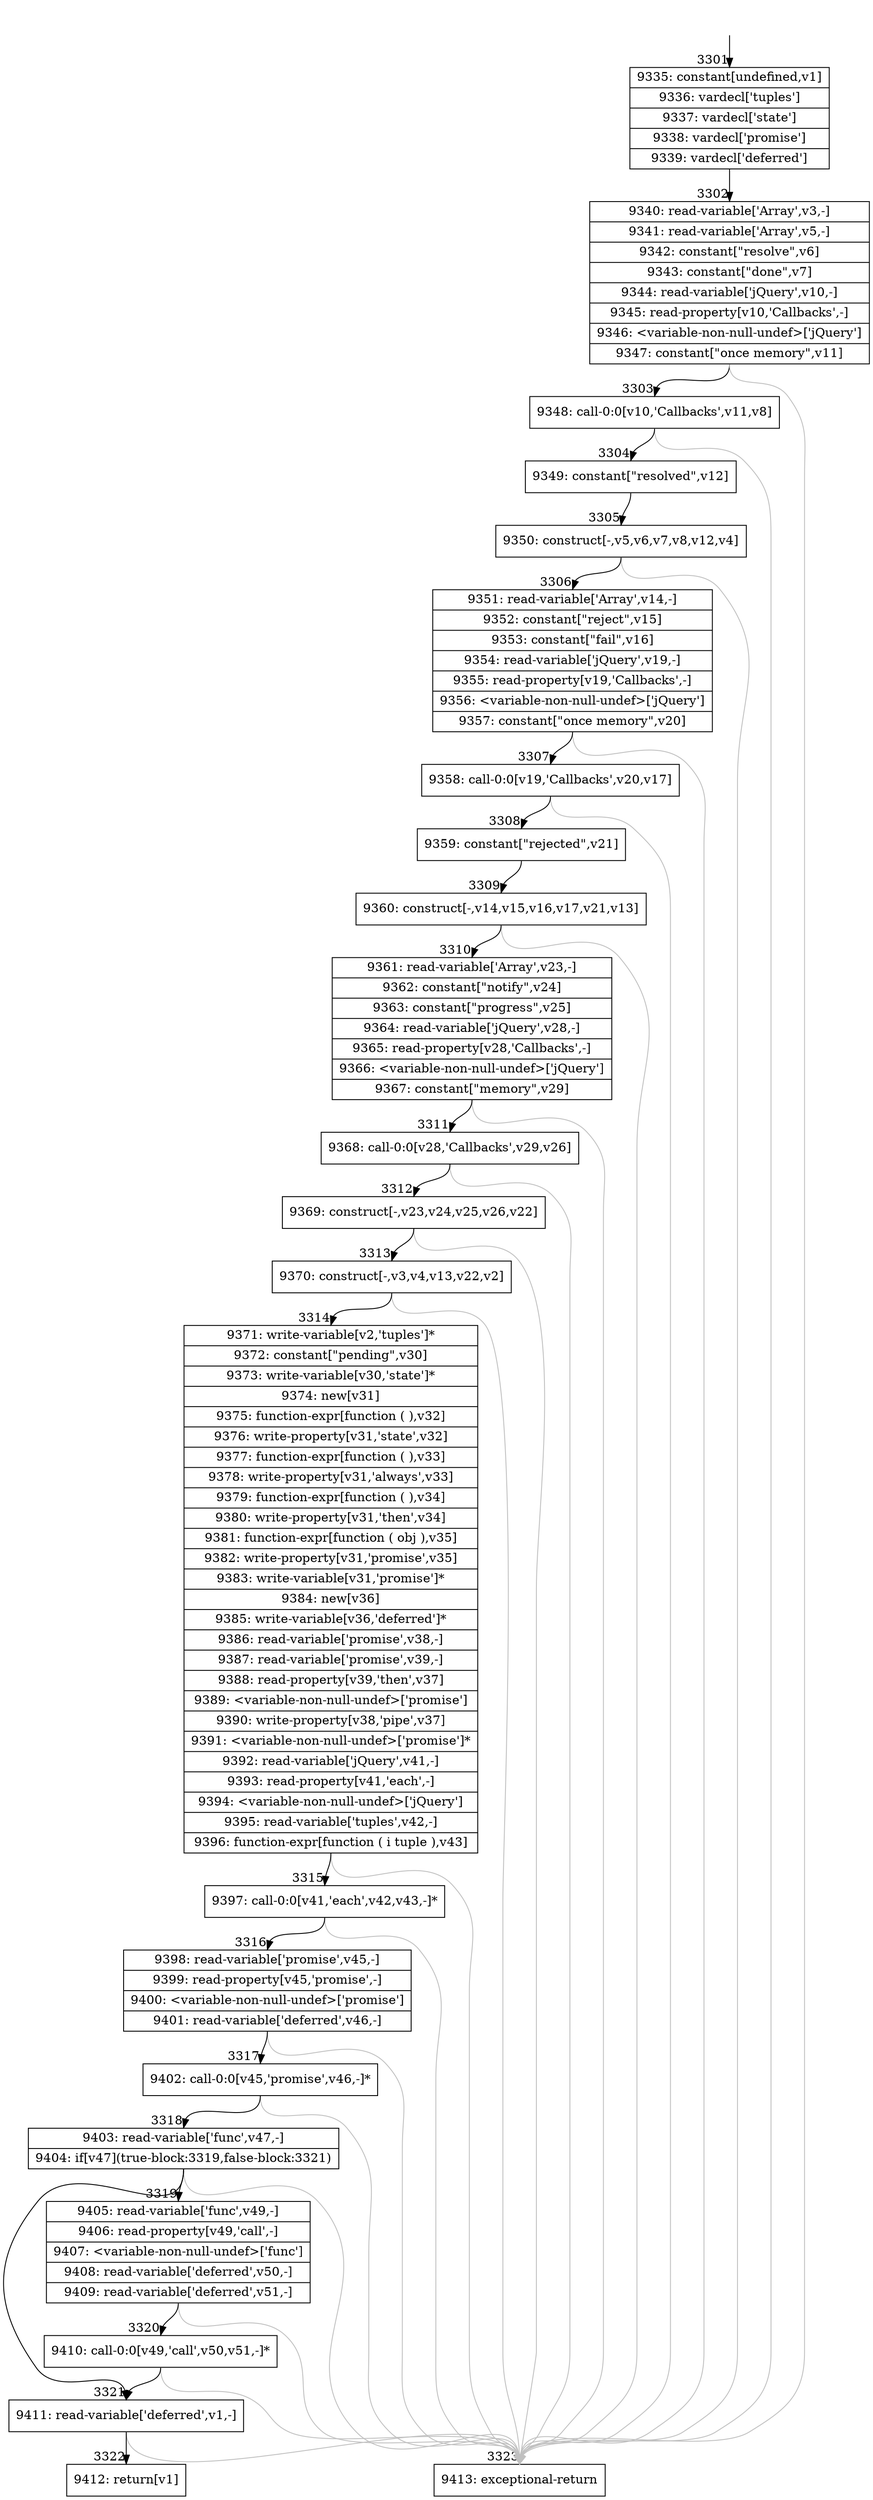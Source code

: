 digraph {
rankdir="TD"
BB_entry217[shape=none,label=""];
BB_entry217 -> BB3301 [tailport=s, headport=n, headlabel="    3301"]
BB3301 [shape=record label="{9335: constant[undefined,v1]|9336: vardecl['tuples']|9337: vardecl['state']|9338: vardecl['promise']|9339: vardecl['deferred']}" ] 
BB3301 -> BB3302 [tailport=s, headport=n, headlabel="      3302"]
BB3302 [shape=record label="{9340: read-variable['Array',v3,-]|9341: read-variable['Array',v5,-]|9342: constant[\"resolve\",v6]|9343: constant[\"done\",v7]|9344: read-variable['jQuery',v10,-]|9345: read-property[v10,'Callbacks',-]|9346: \<variable-non-null-undef\>['jQuery']|9347: constant[\"once memory\",v11]}" ] 
BB3302 -> BB3303 [tailport=s, headport=n, headlabel="      3303"]
BB3302 -> BB3323 [tailport=s, headport=n, color=gray, headlabel="      3323"]
BB3303 [shape=record label="{9348: call-0:0[v10,'Callbacks',v11,v8]}" ] 
BB3303 -> BB3304 [tailport=s, headport=n, headlabel="      3304"]
BB3303 -> BB3323 [tailport=s, headport=n, color=gray]
BB3304 [shape=record label="{9349: constant[\"resolved\",v12]}" ] 
BB3304 -> BB3305 [tailport=s, headport=n, headlabel="      3305"]
BB3305 [shape=record label="{9350: construct[-,v5,v6,v7,v8,v12,v4]}" ] 
BB3305 -> BB3306 [tailport=s, headport=n, headlabel="      3306"]
BB3305 -> BB3323 [tailport=s, headport=n, color=gray]
BB3306 [shape=record label="{9351: read-variable['Array',v14,-]|9352: constant[\"reject\",v15]|9353: constant[\"fail\",v16]|9354: read-variable['jQuery',v19,-]|9355: read-property[v19,'Callbacks',-]|9356: \<variable-non-null-undef\>['jQuery']|9357: constant[\"once memory\",v20]}" ] 
BB3306 -> BB3307 [tailport=s, headport=n, headlabel="      3307"]
BB3306 -> BB3323 [tailport=s, headport=n, color=gray]
BB3307 [shape=record label="{9358: call-0:0[v19,'Callbacks',v20,v17]}" ] 
BB3307 -> BB3308 [tailport=s, headport=n, headlabel="      3308"]
BB3307 -> BB3323 [tailport=s, headport=n, color=gray]
BB3308 [shape=record label="{9359: constant[\"rejected\",v21]}" ] 
BB3308 -> BB3309 [tailport=s, headport=n, headlabel="      3309"]
BB3309 [shape=record label="{9360: construct[-,v14,v15,v16,v17,v21,v13]}" ] 
BB3309 -> BB3310 [tailport=s, headport=n, headlabel="      3310"]
BB3309 -> BB3323 [tailport=s, headport=n, color=gray]
BB3310 [shape=record label="{9361: read-variable['Array',v23,-]|9362: constant[\"notify\",v24]|9363: constant[\"progress\",v25]|9364: read-variable['jQuery',v28,-]|9365: read-property[v28,'Callbacks',-]|9366: \<variable-non-null-undef\>['jQuery']|9367: constant[\"memory\",v29]}" ] 
BB3310 -> BB3311 [tailport=s, headport=n, headlabel="      3311"]
BB3310 -> BB3323 [tailport=s, headport=n, color=gray]
BB3311 [shape=record label="{9368: call-0:0[v28,'Callbacks',v29,v26]}" ] 
BB3311 -> BB3312 [tailport=s, headport=n, headlabel="      3312"]
BB3311 -> BB3323 [tailport=s, headport=n, color=gray]
BB3312 [shape=record label="{9369: construct[-,v23,v24,v25,v26,v22]}" ] 
BB3312 -> BB3313 [tailport=s, headport=n, headlabel="      3313"]
BB3312 -> BB3323 [tailport=s, headport=n, color=gray]
BB3313 [shape=record label="{9370: construct[-,v3,v4,v13,v22,v2]}" ] 
BB3313 -> BB3314 [tailport=s, headport=n, headlabel="      3314"]
BB3313 -> BB3323 [tailport=s, headport=n, color=gray]
BB3314 [shape=record label="{9371: write-variable[v2,'tuples']*|9372: constant[\"pending\",v30]|9373: write-variable[v30,'state']*|9374: new[v31]|9375: function-expr[function ( ),v32]|9376: write-property[v31,'state',v32]|9377: function-expr[function ( ),v33]|9378: write-property[v31,'always',v33]|9379: function-expr[function ( ),v34]|9380: write-property[v31,'then',v34]|9381: function-expr[function ( obj ),v35]|9382: write-property[v31,'promise',v35]|9383: write-variable[v31,'promise']*|9384: new[v36]|9385: write-variable[v36,'deferred']*|9386: read-variable['promise',v38,-]|9387: read-variable['promise',v39,-]|9388: read-property[v39,'then',v37]|9389: \<variable-non-null-undef\>['promise']|9390: write-property[v38,'pipe',v37]|9391: \<variable-non-null-undef\>['promise']*|9392: read-variable['jQuery',v41,-]|9393: read-property[v41,'each',-]|9394: \<variable-non-null-undef\>['jQuery']|9395: read-variable['tuples',v42,-]|9396: function-expr[function ( i tuple ),v43]}" ] 
BB3314 -> BB3315 [tailport=s, headport=n, headlabel="      3315"]
BB3314 -> BB3323 [tailport=s, headport=n, color=gray]
BB3315 [shape=record label="{9397: call-0:0[v41,'each',v42,v43,-]*}" ] 
BB3315 -> BB3316 [tailport=s, headport=n, headlabel="      3316"]
BB3315 -> BB3323 [tailport=s, headport=n, color=gray]
BB3316 [shape=record label="{9398: read-variable['promise',v45,-]|9399: read-property[v45,'promise',-]|9400: \<variable-non-null-undef\>['promise']|9401: read-variable['deferred',v46,-]}" ] 
BB3316 -> BB3317 [tailport=s, headport=n, headlabel="      3317"]
BB3316 -> BB3323 [tailport=s, headport=n, color=gray]
BB3317 [shape=record label="{9402: call-0:0[v45,'promise',v46,-]*}" ] 
BB3317 -> BB3318 [tailport=s, headport=n, headlabel="      3318"]
BB3317 -> BB3323 [tailport=s, headport=n, color=gray]
BB3318 [shape=record label="{9403: read-variable['func',v47,-]|9404: if[v47](true-block:3319,false-block:3321)}" ] 
BB3318 -> BB3319 [tailport=s, headport=n, headlabel="      3319"]
BB3318 -> BB3321 [tailport=s, headport=n, headlabel="      3321"]
BB3318 -> BB3323 [tailport=s, headport=n, color=gray]
BB3319 [shape=record label="{9405: read-variable['func',v49,-]|9406: read-property[v49,'call',-]|9407: \<variable-non-null-undef\>['func']|9408: read-variable['deferred',v50,-]|9409: read-variable['deferred',v51,-]}" ] 
BB3319 -> BB3320 [tailport=s, headport=n, headlabel="      3320"]
BB3319 -> BB3323 [tailport=s, headport=n, color=gray]
BB3320 [shape=record label="{9410: call-0:0[v49,'call',v50,v51,-]*}" ] 
BB3320 -> BB3321 [tailport=s, headport=n]
BB3320 -> BB3323 [tailport=s, headport=n, color=gray]
BB3321 [shape=record label="{9411: read-variable['deferred',v1,-]}" ] 
BB3321 -> BB3322 [tailport=s, headport=n, headlabel="      3322"]
BB3321 -> BB3323 [tailport=s, headport=n, color=gray]
BB3322 [shape=record label="{9412: return[v1]}" ] 
BB3323 [shape=record label="{9413: exceptional-return}" ] 
}
